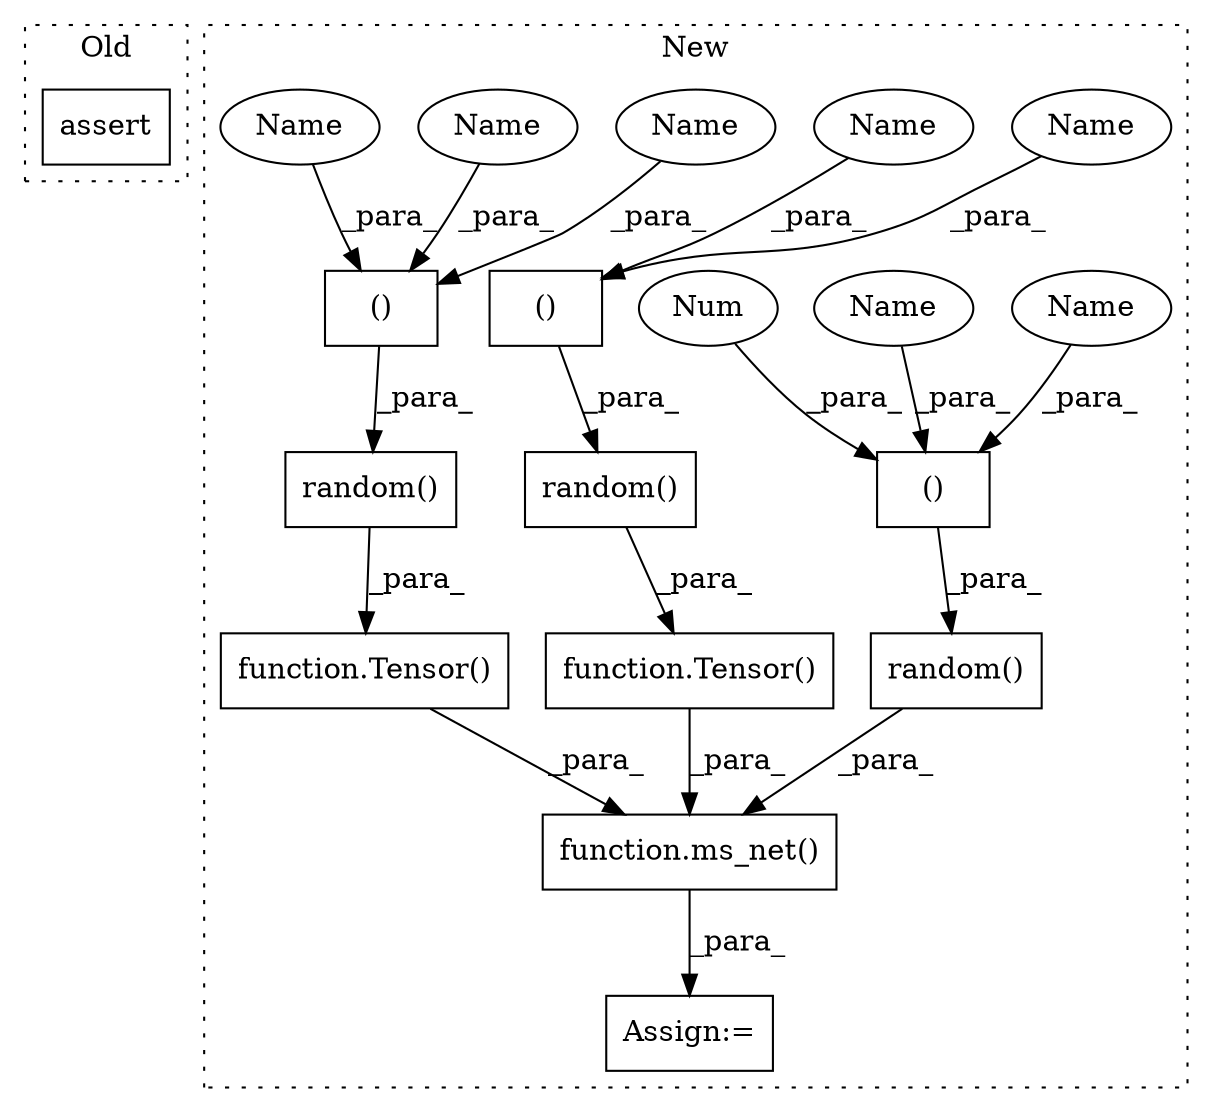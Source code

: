 digraph G {
subgraph cluster0 {
1 [label="assert" a="65" s="2980" l="7" shape="box"];
label = "Old";
style="dotted";
}
subgraph cluster1 {
2 [label="function.Tensor()" a="75" s="2924,2964" l="7,1" shape="box"];
3 [label="Assign:=" a="68" s="3058" l="4" shape="box"];
4 [label="()" a="54" s="2767" l="9" shape="box"];
5 [label="function.ms_net()" a="75" s="3062,3093" l="7,1" shape="box"];
6 [label="()" a="54" s="2545" l="15" shape="box"];
7 [label="()" a="54" s="2651" l="21" shape="box"];
8 [label="random()" a="75" s="2517,2561" l="17,1" shape="box"];
9 [label="function.Tensor()" a="75" s="2866,2898" l="7,1" shape="box"];
10 [label="random()" a="75" s="2623,2673" l="17,1" shape="box"];
11 [label="Num" a="76" s="2547" l="1" shape="ellipse"];
12 [label="random()" a="75" s="2739,2777" l="17,1" shape="box"];
13 [label="Name" a="87" s="2535" l="10" shape="ellipse"];
14 [label="Name" a="87" s="2757" l="10" shape="ellipse"];
15 [label="Name" a="87" s="2641" l="10" shape="ellipse"];
16 [label="Name" a="87" s="2550" l="10" shape="ellipse"];
17 [label="Name" a="87" s="2662" l="10" shape="ellipse"];
18 [label="Name" a="87" s="2653" l="7" shape="ellipse"];
19 [label="Name" a="87" s="2769" l="7" shape="ellipse"];
label = "New";
style="dotted";
}
2 -> 5 [label="_para_"];
4 -> 12 [label="_para_"];
5 -> 3 [label="_para_"];
6 -> 8 [label="_para_"];
7 -> 10 [label="_para_"];
8 -> 5 [label="_para_"];
9 -> 5 [label="_para_"];
10 -> 9 [label="_para_"];
11 -> 6 [label="_para_"];
12 -> 2 [label="_para_"];
13 -> 6 [label="_para_"];
14 -> 4 [label="_para_"];
15 -> 7 [label="_para_"];
16 -> 6 [label="_para_"];
17 -> 7 [label="_para_"];
18 -> 7 [label="_para_"];
19 -> 4 [label="_para_"];
}